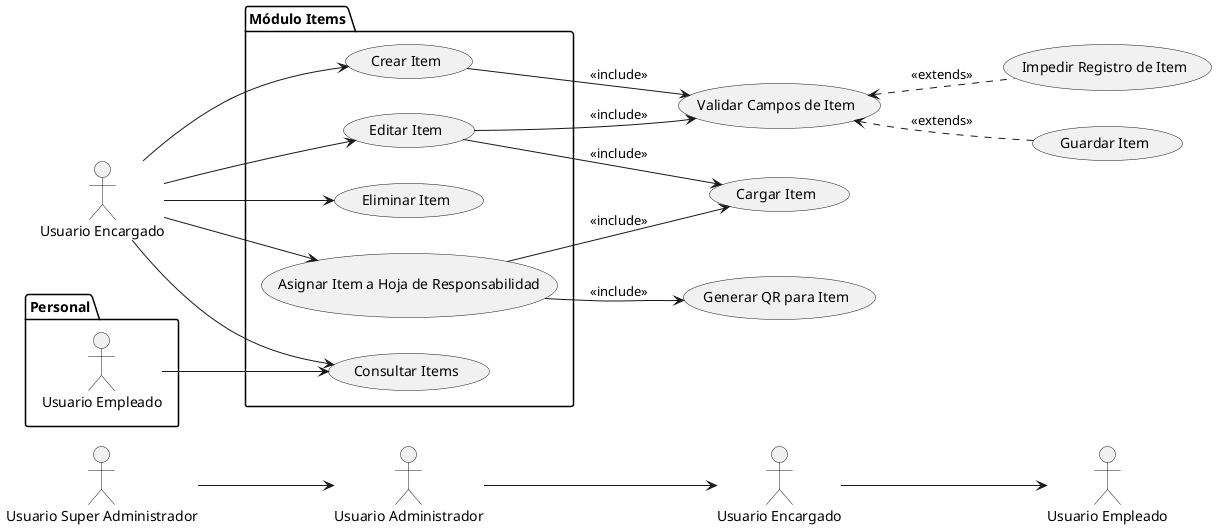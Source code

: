 @startuml "CU - 7 - Módulo de Items - Encargado"

left to right direction

/' === Sección de jerarquías === '/
actor "Usuario Super Administrador" as sadmin1
actor "Usuario Administrador" as admin1
actor "Usuario Encargado" as encargado1
actor "Usuario Empleado" as user1
sadmin1 --> admin1
admin1 --> encargado1
encargado1 --> user1

/' === Sección de actores === '/
actor "Usuario Encargado" as encargado

package "Personal" {
    actor "Usuario Empleado" as user
}

/' === Sección de elementos === '/
package "Módulo Items" {
    usecase "Crear Item" as item_create
    usecase "Editar Item" as item_edit
    usecase "Eliminar Item" as item_delete
    usecase "Asignar Item a Hoja de Responsabilidad" as item_assign
    usecase "Consultar Items" as item_consult
}

(Validar Campos de Item) as validate_item
(Impedir Registro de Item) as denegate_item
(Cargar Item) as load_item
(Guardar Item) as save_item
(Generar QR para Item) as generate_qr

/' === Sección de Relaciones === '/
encargado --> item_create
encargado --> item_edit
encargado --> item_delete
encargado --> item_assign
encargado --> item_consult

item_create --> validate_item : <<include>>
validate_item <.. save_item : <<extends>>
validate_item <.. denegate_item : <<extends>>

item_edit --> load_item : <<include>>
item_edit --> validate_item : <<include>>

item_assign --> load_item : <<include>>
item_assign --> generate_qr : <<include>>

user --> item_consult

@enduml
